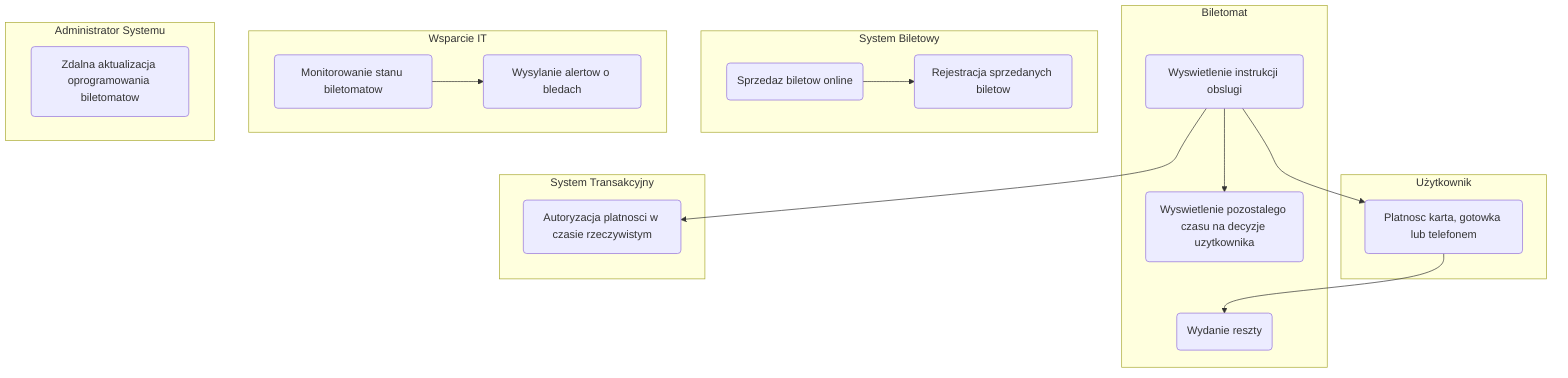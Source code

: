 flowchart TD

subgraph Uzytkownik ["Użytkownik"]
    A1(Platnosc karta, gotowka lub telefonem)
end

subgraph Biletomat ["Biletomat"]
    B1(Wydanie reszty)
    B2(Wyswietlenie instrukcji obslugi)
    B3(Wyswietlenie pozostalego czasu na decyzje uzytkownika)
end

subgraph SystemTransakcyjny ["System Transakcyjny"]
    C1(Autoryzacja platnosci w czasie rzeczywistym)
end

subgraph SystemBiletowy ["System Biletowy"]
    D1(Sprzedaz biletow online)
    D2(Rejestracja sprzedanych biletow)
end

subgraph SystemWsparciaTechnicznego ["Wsparcie IT"]
    E1(Monitorowanie stanu biletomatow)
    E2(Wysylanie alertow o bledach)
end

subgraph Administrator ["Administrator Systemu"]
    F1(Zdalna aktualizacja oprogramowania biletomatow)
end

A1 --> B1
B2 --> B3
B2 --> A1
B2 --> C1
D1 --> D2
E1 --> E2